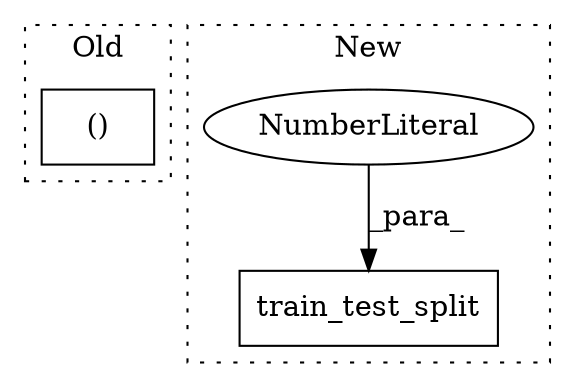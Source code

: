digraph G {
subgraph cluster0 {
1 [label="()" a="106" s="1160" l="36" shape="box"];
label = "Old";
style="dotted";
}
subgraph cluster1 {
2 [label="train_test_split" a="32" s="1851,1878" l="17,1" shape="box"];
3 [label="NumberLiteral" a="34" s="1876" l="2" shape="ellipse"];
label = "New";
style="dotted";
}
3 -> 2 [label="_para_"];
}